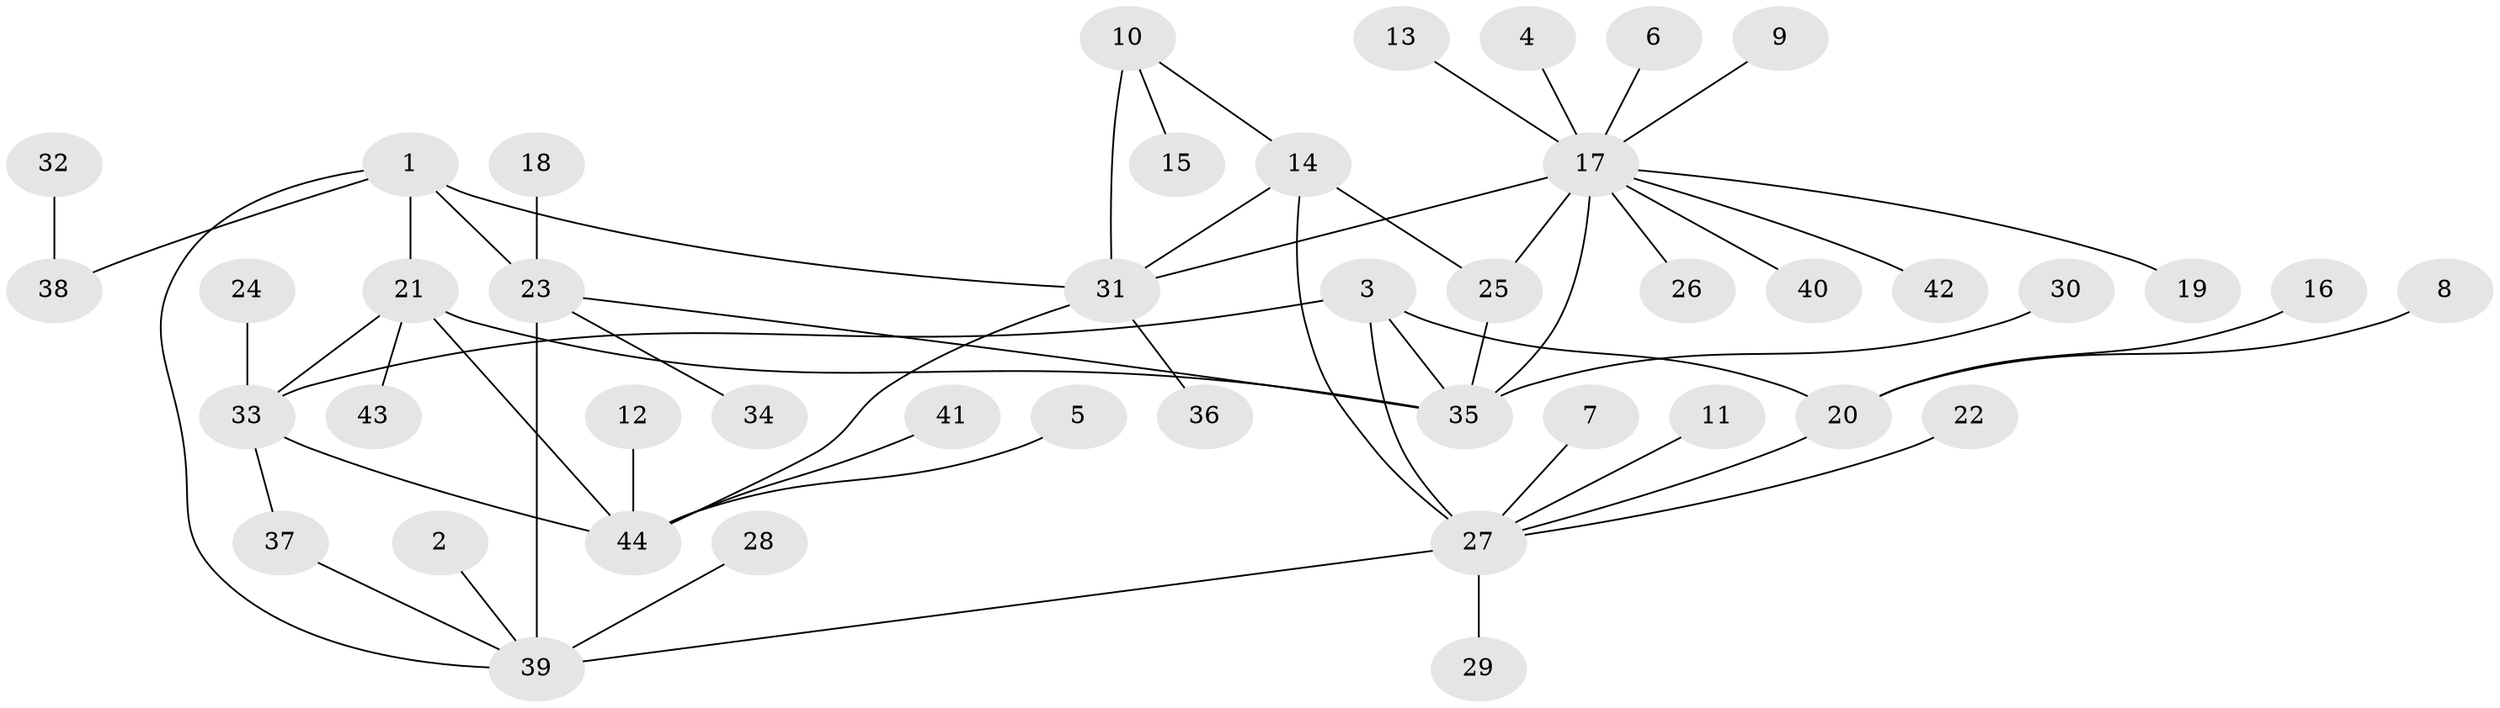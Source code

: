 // original degree distribution, {6: 0.09302325581395349, 9: 0.03488372093023256, 4: 0.023255813953488372, 5: 0.023255813953488372, 7: 0.023255813953488372, 8: 0.011627906976744186, 10: 0.011627906976744186, 3: 0.03488372093023256, 11: 0.011627906976744186, 2: 0.09302325581395349, 1: 0.6395348837209303}
// Generated by graph-tools (version 1.1) at 2025/02/03/09/25 03:02:51]
// undirected, 44 vertices, 56 edges
graph export_dot {
graph [start="1"]
  node [color=gray90,style=filled];
  1;
  2;
  3;
  4;
  5;
  6;
  7;
  8;
  9;
  10;
  11;
  12;
  13;
  14;
  15;
  16;
  17;
  18;
  19;
  20;
  21;
  22;
  23;
  24;
  25;
  26;
  27;
  28;
  29;
  30;
  31;
  32;
  33;
  34;
  35;
  36;
  37;
  38;
  39;
  40;
  41;
  42;
  43;
  44;
  1 -- 21 [weight=1.0];
  1 -- 23 [weight=2.0];
  1 -- 31 [weight=1.0];
  1 -- 38 [weight=1.0];
  1 -- 39 [weight=1.0];
  2 -- 39 [weight=1.0];
  3 -- 20 [weight=2.0];
  3 -- 27 [weight=2.0];
  3 -- 33 [weight=1.0];
  3 -- 35 [weight=1.0];
  4 -- 17 [weight=1.0];
  5 -- 44 [weight=1.0];
  6 -- 17 [weight=1.0];
  7 -- 27 [weight=1.0];
  8 -- 20 [weight=1.0];
  9 -- 17 [weight=1.0];
  10 -- 14 [weight=1.0];
  10 -- 15 [weight=1.0];
  10 -- 31 [weight=2.0];
  11 -- 27 [weight=1.0];
  12 -- 44 [weight=1.0];
  13 -- 17 [weight=1.0];
  14 -- 25 [weight=1.0];
  14 -- 27 [weight=1.0];
  14 -- 31 [weight=2.0];
  16 -- 20 [weight=1.0];
  17 -- 19 [weight=1.0];
  17 -- 25 [weight=2.0];
  17 -- 26 [weight=1.0];
  17 -- 31 [weight=1.0];
  17 -- 35 [weight=2.0];
  17 -- 40 [weight=1.0];
  17 -- 42 [weight=1.0];
  18 -- 23 [weight=1.0];
  20 -- 27 [weight=1.0];
  21 -- 33 [weight=2.0];
  21 -- 35 [weight=1.0];
  21 -- 43 [weight=1.0];
  21 -- 44 [weight=2.0];
  22 -- 27 [weight=1.0];
  23 -- 34 [weight=1.0];
  23 -- 35 [weight=1.0];
  23 -- 39 [weight=2.0];
  24 -- 33 [weight=1.0];
  25 -- 35 [weight=1.0];
  27 -- 29 [weight=1.0];
  27 -- 39 [weight=1.0];
  28 -- 39 [weight=1.0];
  30 -- 35 [weight=1.0];
  31 -- 36 [weight=1.0];
  31 -- 44 [weight=1.0];
  32 -- 38 [weight=1.0];
  33 -- 37 [weight=1.0];
  33 -- 44 [weight=1.0];
  37 -- 39 [weight=1.0];
  41 -- 44 [weight=1.0];
}

